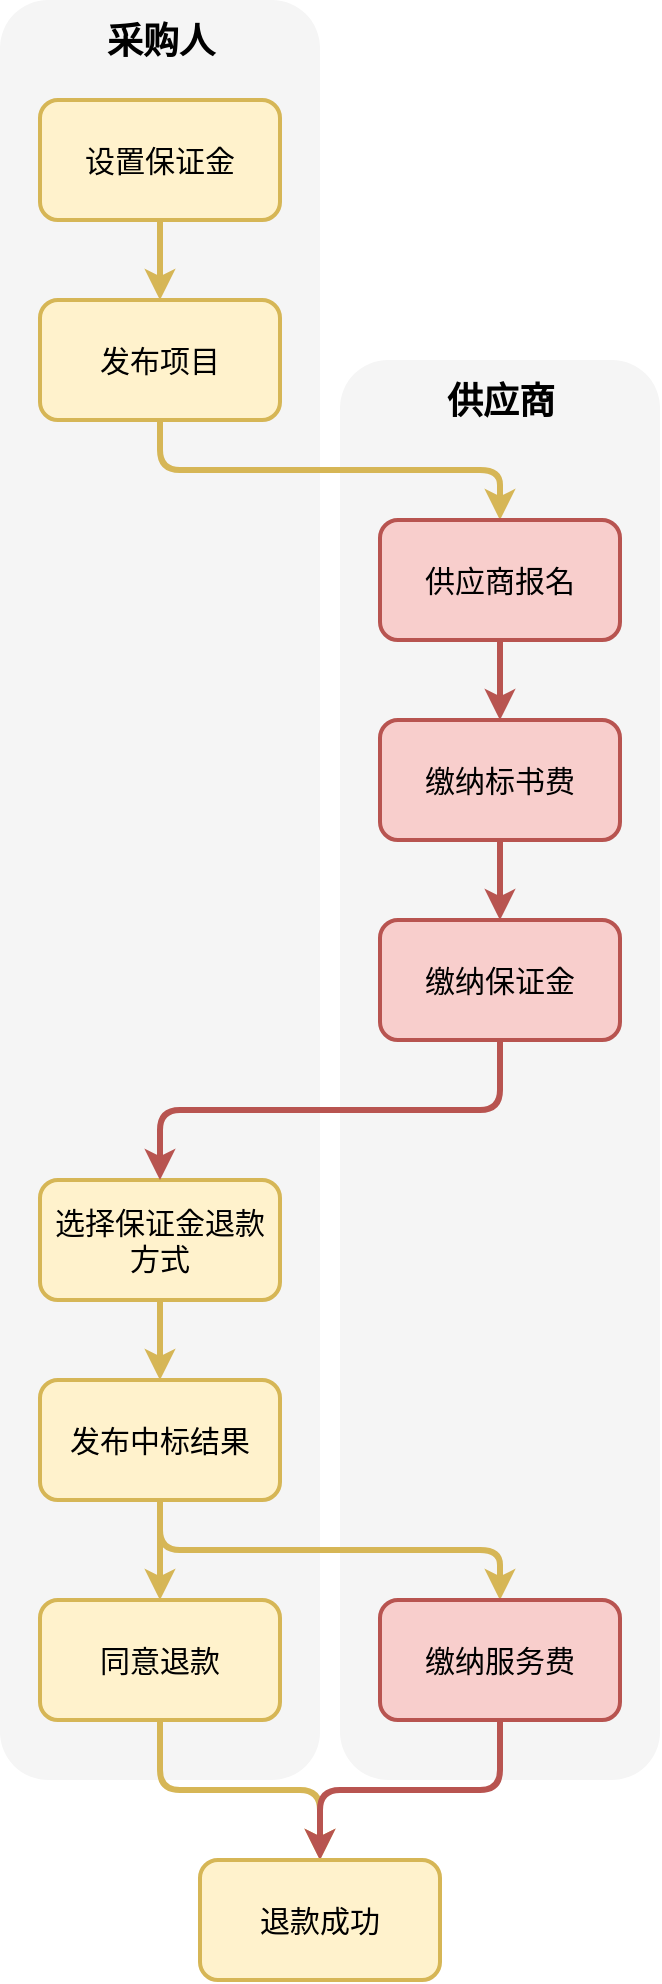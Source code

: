 <mxfile>
    <diagram id="IDprhGrEn4-6cy8bHLo-" name="Page-1">
        <mxGraphModel dx="1562" dy="873" grid="1" gridSize="10" guides="1" tooltips="1" connect="1" arrows="1" fold="1" page="1" pageScale="1" pageWidth="100" pageHeight="100" math="0" shadow="0">
            <root>
                <mxCell id="0"/>
                <mxCell id="1" parent="0"/>
                <mxCell id="20" value="" style="rounded=1;whiteSpace=wrap;html=1;fillColor=#f5f5f5;fontColor=#333333;strokeColor=none;" parent="1" vertex="1">
                    <mxGeometry x="-100" y="130" width="160" height="710" as="geometry"/>
                </mxCell>
                <mxCell id="19" value="" style="rounded=1;whiteSpace=wrap;html=1;fillColor=#f5f5f5;fontColor=#333333;strokeColor=none;" parent="1" vertex="1">
                    <mxGeometry x="-270" y="-50" width="160" height="890" as="geometry"/>
                </mxCell>
                <mxCell id="13" style="edgeStyle=none;html=1;exitX=0.5;exitY=1;exitDx=0;exitDy=0;entryX=0.5;entryY=0;entryDx=0;entryDy=0;fontFamily=仿宋;fillColor=#fff2cc;strokeColor=#d6b656;strokeWidth=3;" parent="1" source="2" target="3" edge="1">
                    <mxGeometry relative="1" as="geometry"/>
                </mxCell>
                <mxCell id="2" value="设置保证金" style="rounded=1;whiteSpace=wrap;html=1;fontFamily=仿宋;fillColor=#fff2cc;strokeColor=#d6b656;strokeWidth=2;fontSize=15;" parent="1" vertex="1">
                    <mxGeometry x="-250" width="120" height="60" as="geometry"/>
                </mxCell>
                <mxCell id="15" style="edgeStyle=orthogonalEdgeStyle;html=1;exitX=0.5;exitY=1;exitDx=0;exitDy=0;entryX=0.5;entryY=0;entryDx=0;entryDy=0;fillColor=#fff2cc;strokeColor=#d6b656;strokeWidth=3;" parent="1" source="3" target="6" edge="1">
                    <mxGeometry relative="1" as="geometry"/>
                </mxCell>
                <mxCell id="3" value="发布项目" style="rounded=1;whiteSpace=wrap;html=1;fontFamily=仿宋;fillColor=#fff2cc;strokeColor=#d6b656;strokeWidth=2;fontSize=15;" parent="1" vertex="1">
                    <mxGeometry x="-250" y="100" width="120" height="60" as="geometry"/>
                </mxCell>
                <mxCell id="17" style="edgeStyle=orthogonalEdgeStyle;html=1;exitX=0.5;exitY=1;exitDx=0;exitDy=0;entryX=0.5;entryY=0;entryDx=0;entryDy=0;fontFamily=仿宋;fillColor=#fff2cc;strokeColor=#d6b656;strokeWidth=3;" parent="1" source="4" target="11" edge="1">
                    <mxGeometry relative="1" as="geometry"/>
                </mxCell>
                <mxCell id="4" value="选择保证金退款方式" style="whiteSpace=wrap;html=1;rounded=1;fontFamily=仿宋;fillColor=#fff2cc;strokeColor=#d6b656;strokeWidth=2;fontSize=15;" parent="1" vertex="1">
                    <mxGeometry x="-250" y="540" width="120" height="60" as="geometry"/>
                </mxCell>
                <mxCell id="8" value="" style="edgeStyle=none;html=1;fontFamily=仿宋;fillColor=#f8cecc;strokeColor=#b85450;strokeWidth=3;" parent="1" source="6" target="7" edge="1">
                    <mxGeometry relative="1" as="geometry"/>
                </mxCell>
                <mxCell id="6" value="供应商报名" style="whiteSpace=wrap;html=1;rounded=1;fontFamily=仿宋;fillColor=#f8cecc;strokeColor=#b85450;strokeWidth=2;fontSize=15;" parent="1" vertex="1">
                    <mxGeometry x="-80" y="210" width="120" height="60" as="geometry"/>
                </mxCell>
                <mxCell id="10" value="" style="edgeStyle=none;html=1;fontFamily=仿宋;fillColor=#f8cecc;strokeColor=#b85450;strokeWidth=3;" parent="1" source="7" target="9" edge="1">
                    <mxGeometry relative="1" as="geometry"/>
                </mxCell>
                <mxCell id="7" value="缴纳标书费" style="whiteSpace=wrap;html=1;rounded=1;fontFamily=仿宋;fillColor=#f8cecc;strokeColor=#b85450;strokeWidth=2;fontSize=15;" parent="1" vertex="1">
                    <mxGeometry x="-80" y="310" width="120" height="60" as="geometry"/>
                </mxCell>
                <mxCell id="16" style="edgeStyle=orthogonalEdgeStyle;html=1;exitX=0.5;exitY=1;exitDx=0;exitDy=0;entryX=0.5;entryY=0;entryDx=0;entryDy=0;fillColor=#f8cecc;strokeColor=#b85450;strokeWidth=3;" parent="1" source="9" target="4" edge="1">
                    <mxGeometry relative="1" as="geometry"/>
                </mxCell>
                <mxCell id="9" value="缴纳保证金" style="whiteSpace=wrap;html=1;rounded=1;fontFamily=仿宋;fillColor=#f8cecc;strokeColor=#b85450;strokeWidth=2;fontSize=15;" parent="1" vertex="1">
                    <mxGeometry x="-80" y="410" width="120" height="60" as="geometry"/>
                </mxCell>
                <mxCell id="26" style="edgeStyle=none;html=1;exitX=0.5;exitY=1;exitDx=0;exitDy=0;entryX=0.5;entryY=0;entryDx=0;entryDy=0;fillColor=#fff2cc;strokeColor=#d6b656;strokeWidth=3;" edge="1" parent="1" source="11" target="23">
                    <mxGeometry relative="1" as="geometry"/>
                </mxCell>
                <mxCell id="28" style="edgeStyle=orthogonalEdgeStyle;html=1;exitX=0.5;exitY=1;exitDx=0;exitDy=0;entryX=0.5;entryY=0;entryDx=0;entryDy=0;fillColor=#fff2cc;strokeColor=#d6b656;strokeWidth=3;" edge="1" parent="1" source="11" target="25">
                    <mxGeometry relative="1" as="geometry"/>
                </mxCell>
                <mxCell id="11" value="发布中标结果" style="whiteSpace=wrap;html=1;rounded=1;fontFamily=仿宋;fillColor=#fff2cc;strokeColor=#d6b656;strokeWidth=2;fontSize=15;" parent="1" vertex="1">
                    <mxGeometry x="-250" y="640" width="120" height="60" as="geometry"/>
                </mxCell>
                <mxCell id="21" value="供应商" style="text;html=1;align=center;verticalAlign=middle;resizable=0;points=[];autosize=1;strokeColor=none;fillColor=none;fontFamily=黑体;fontStyle=1;fontSize=18;" parent="1" vertex="1">
                    <mxGeometry x="-60" y="131" width="80" height="40" as="geometry"/>
                </mxCell>
                <mxCell id="22" value="采购人" style="text;html=1;align=center;verticalAlign=middle;resizable=0;points=[];autosize=1;strokeColor=none;fillColor=none;fontStyle=1;fontFamily=黑体;fontSize=18;" parent="1" vertex="1">
                    <mxGeometry x="-230" y="-49" width="80" height="40" as="geometry"/>
                </mxCell>
                <mxCell id="30" style="edgeStyle=orthogonalEdgeStyle;html=1;exitX=0.5;exitY=1;exitDx=0;exitDy=0;entryX=0.5;entryY=0;entryDx=0;entryDy=0;fillColor=#fff2cc;strokeColor=#d6b656;strokeWidth=3;" edge="1" parent="1" source="23" target="29">
                    <mxGeometry relative="1" as="geometry"/>
                </mxCell>
                <mxCell id="23" value="同意退款" style="whiteSpace=wrap;html=1;rounded=1;fontFamily=仿宋;fillColor=#fff2cc;strokeColor=#d6b656;strokeWidth=2;fontSize=15;" vertex="1" parent="1">
                    <mxGeometry x="-250" y="750" width="120" height="60" as="geometry"/>
                </mxCell>
                <mxCell id="31" style="edgeStyle=orthogonalEdgeStyle;html=1;exitX=0.5;exitY=1;exitDx=0;exitDy=0;entryX=0.5;entryY=0;entryDx=0;entryDy=0;fillColor=#f8cecc;strokeColor=#b85450;strokeWidth=3;" edge="1" parent="1" source="25" target="29">
                    <mxGeometry relative="1" as="geometry"/>
                </mxCell>
                <mxCell id="25" value="缴纳服务费" style="whiteSpace=wrap;html=1;rounded=1;fontFamily=仿宋;fillColor=#f8cecc;strokeColor=#b85450;strokeWidth=2;fontSize=15;" vertex="1" parent="1">
                    <mxGeometry x="-80" y="750" width="120" height="60" as="geometry"/>
                </mxCell>
                <mxCell id="29" value="退款成功" style="whiteSpace=wrap;html=1;rounded=1;fontFamily=仿宋;fillColor=#fff2cc;strokeColor=#d6b656;strokeWidth=2;fontSize=15;" vertex="1" parent="1">
                    <mxGeometry x="-170" y="880" width="120" height="60" as="geometry"/>
                </mxCell>
            </root>
        </mxGraphModel>
    </diagram>
</mxfile>